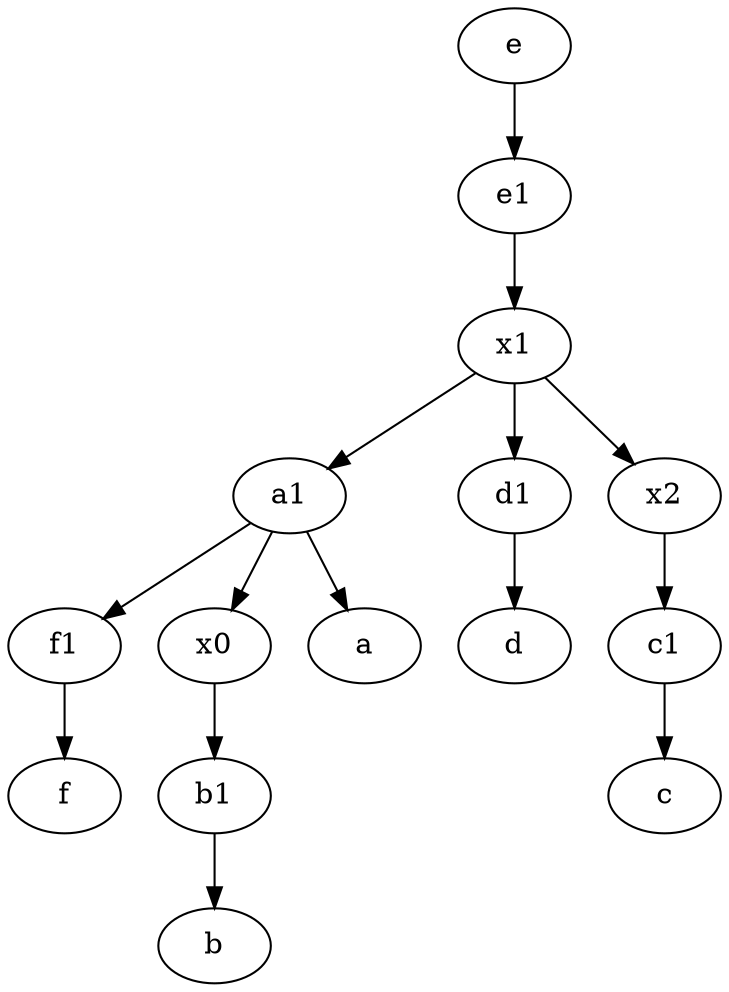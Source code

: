 digraph  {
	a1 [pos="40,15!"];
	x1;
	d1 [pos="25,30!"];
	f1;
	e [pos="30,50!"];
	x2;
	b1 [pos="45,20!"];
	c1 [pos="30,15!"];
	e1 [pos="25,45!"];
	x0;
	x1 -> d1;
	x1 -> a1;
	a1 -> a;
	a1 -> f1;
	b1 -> b;
	f1 -> f;
	e1 -> x1;
	x0 -> b1;
	x2 -> c1;
	x1 -> x2;
	e -> e1;
	a1 -> x0;
	d1 -> d;
	c1 -> c;

	}